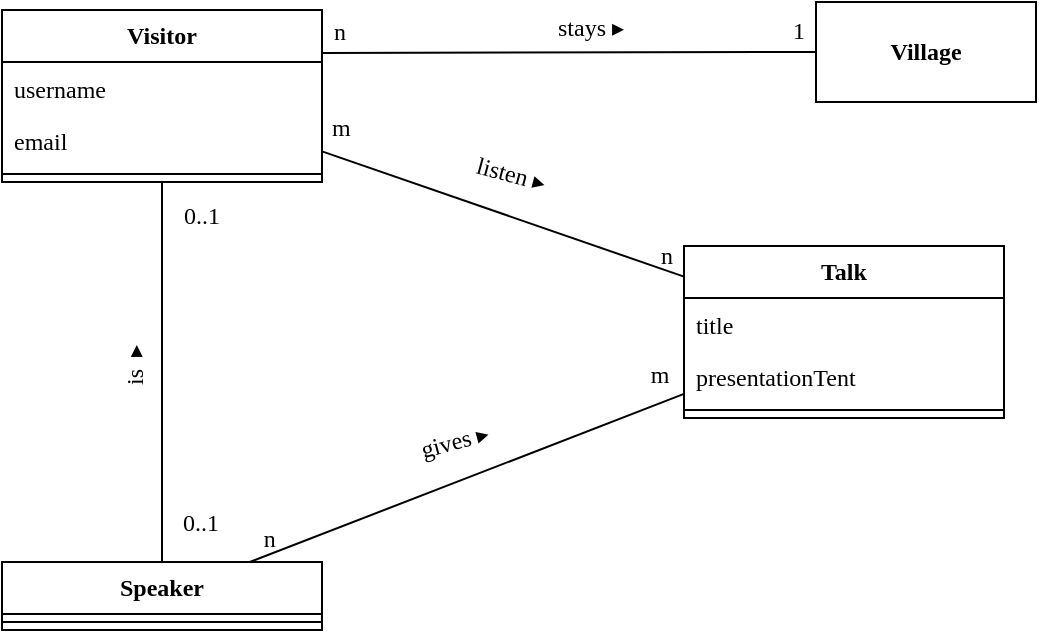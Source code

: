 <mxfile>
    <diagram name="Seite-1" id="QO9KAuK3zNRN8iRBK13s">
        <mxGraphModel dx="1211" dy="1161" grid="1" gridSize="10" guides="1" tooltips="1" connect="1" arrows="1" fold="1" page="1" pageScale="1" pageWidth="827" pageHeight="1169" background="none" math="0" shadow="0">
            <root>
                <mxCell id="0"/>
                <mxCell id="1" parent="0"/>
                <mxCell id="XK_1mUnUZYdTtM7K7kH5-1" value="Speaker" style="swimlane;fontStyle=1;align=center;verticalAlign=middle;childLayout=stackLayout;horizontal=1;startSize=26;horizontalStack=0;resizeParent=1;resizeParentMax=0;resizeLast=0;collapsible=1;marginBottom=0;whiteSpace=wrap;html=1;fontFamily=Alegreya Sans;fontSource=https%3A%2F%2Ffonts.googleapis.com%2Fcss%3Ffamily%3DAlegreya%2BSans;" parent="1" vertex="1">
                    <mxGeometry x="73" y="370" width="160" height="34" as="geometry">
                        <mxRectangle x="70" y="360" width="70" height="30" as="alternateBounds"/>
                    </mxGeometry>
                </mxCell>
                <mxCell id="XK_1mUnUZYdTtM7K7kH5-3" value="" style="line;strokeWidth=1;fillColor=none;align=left;verticalAlign=middle;spacingTop=-1;spacingLeft=3;spacingRight=3;rotatable=0;labelPosition=right;points=[];portConstraint=eastwest;strokeColor=inherit;" parent="XK_1mUnUZYdTtM7K7kH5-1" vertex="1">
                    <mxGeometry y="26" width="160" height="8" as="geometry"/>
                </mxCell>
                <mxCell id="XK_1mUnUZYdTtM7K7kH5-5" value="Visitor" style="swimlane;fontStyle=1;align=center;verticalAlign=middle;childLayout=stackLayout;horizontal=1;startSize=26;horizontalStack=0;resizeParent=1;resizeParentMax=0;resizeLast=0;collapsible=1;marginBottom=0;whiteSpace=wrap;html=1;fontFamily=Alegreya Sans;fontSource=https%3A%2F%2Ffonts.googleapis.com%2Fcss%3Ffamily%3DAlegreya%2BSans;" parent="1" vertex="1">
                    <mxGeometry x="73" y="94" width="160" height="86" as="geometry">
                        <mxRectangle x="73" y="94" width="80" height="30" as="alternateBounds"/>
                    </mxGeometry>
                </mxCell>
                <mxCell id="XK_1mUnUZYdTtM7K7kH5-6" value="username" style="text;strokeColor=none;fillColor=none;align=left;verticalAlign=top;spacingLeft=4;spacingRight=4;overflow=hidden;rotatable=0;points=[[0,0.5],[1,0.5]];portConstraint=eastwest;whiteSpace=wrap;html=1;fontFamily=Alegreya;fontSource=https%3A%2F%2Ffonts.googleapis.com%2Fcss%3Ffamily%3DAlegreya;" parent="XK_1mUnUZYdTtM7K7kH5-5" vertex="1">
                    <mxGeometry y="26" width="160" height="26" as="geometry"/>
                </mxCell>
                <mxCell id="XK_1mUnUZYdTtM7K7kH5-12" value="email" style="text;strokeColor=none;fillColor=none;align=left;verticalAlign=top;spacingLeft=4;spacingRight=4;overflow=hidden;rotatable=0;points=[[0,0.5],[1,0.5]];portConstraint=eastwest;whiteSpace=wrap;html=1;fontFamily=Alegreya;fontSource=https%3A%2F%2Ffonts.googleapis.com%2Fcss%3Ffamily%3DAlegreya;" parent="XK_1mUnUZYdTtM7K7kH5-5" vertex="1">
                    <mxGeometry y="52" width="160" height="26" as="geometry"/>
                </mxCell>
                <mxCell id="XK_1mUnUZYdTtM7K7kH5-7" value="" style="line;strokeWidth=1;fillColor=none;align=left;verticalAlign=middle;spacingTop=-1;spacingLeft=3;spacingRight=3;rotatable=0;labelPosition=right;points=[];portConstraint=eastwest;strokeColor=inherit;" parent="XK_1mUnUZYdTtM7K7kH5-5" vertex="1">
                    <mxGeometry y="78" width="160" height="8" as="geometry"/>
                </mxCell>
                <mxCell id="XK_1mUnUZYdTtM7K7kH5-10" value="Village" style="html=1;whiteSpace=wrap;fontFamily=Alegreya Sans;fontSource=https%3A%2F%2Ffonts.googleapis.com%2Fcss%3Ffamily%3DAlegreya%2BSans;fontStyle=1;" parent="1" vertex="1">
                    <mxGeometry x="480" y="90" width="110" height="50" as="geometry"/>
                </mxCell>
                <mxCell id="XK_1mUnUZYdTtM7K7kH5-14" value="Talk" style="swimlane;fontStyle=1;align=center;verticalAlign=middle;childLayout=stackLayout;horizontal=1;startSize=26;horizontalStack=0;resizeParent=1;resizeParentMax=0;resizeLast=0;collapsible=1;marginBottom=0;whiteSpace=wrap;html=1;fontFamily=Alegreya Sans;fontSource=https%3A%2F%2Ffonts.googleapis.com%2Fcss%3Ffamily%3DAlegreya%2BSans;" parent="1" vertex="1">
                    <mxGeometry x="414" y="212" width="160" height="86" as="geometry">
                        <mxRectangle x="364" y="113" width="80" height="30" as="alternateBounds"/>
                    </mxGeometry>
                </mxCell>
                <mxCell id="XK_1mUnUZYdTtM7K7kH5-15" value="title" style="text;strokeColor=none;fillColor=none;align=left;verticalAlign=top;spacingLeft=4;spacingRight=4;overflow=hidden;rotatable=0;points=[[0,0.5],[1,0.5]];portConstraint=eastwest;whiteSpace=wrap;html=1;fontFamily=Alegreya;fontSource=https%3A%2F%2Ffonts.googleapis.com%2Fcss%3Ffamily%3DAlegreya;" parent="XK_1mUnUZYdTtM7K7kH5-14" vertex="1">
                    <mxGeometry y="26" width="160" height="26" as="geometry"/>
                </mxCell>
                <mxCell id="XK_1mUnUZYdTtM7K7kH5-49" value="presentationTent" style="text;strokeColor=none;fillColor=none;align=left;verticalAlign=top;spacingLeft=4;spacingRight=4;overflow=hidden;rotatable=0;points=[[0,0.5],[1,0.5]];portConstraint=eastwest;whiteSpace=wrap;html=1;fontFamily=Alegreya;fontSource=https%3A%2F%2Ffonts.googleapis.com%2Fcss%3Ffamily%3DAlegreya;" parent="XK_1mUnUZYdTtM7K7kH5-14" vertex="1">
                    <mxGeometry y="52" width="160" height="26" as="geometry"/>
                </mxCell>
                <mxCell id="XK_1mUnUZYdTtM7K7kH5-18" value="" style="line;strokeWidth=1;fillColor=none;align=left;verticalAlign=middle;spacingTop=-1;spacingLeft=3;spacingRight=3;rotatable=0;labelPosition=right;points=[];portConstraint=eastwest;strokeColor=inherit;" parent="XK_1mUnUZYdTtM7K7kH5-14" vertex="1">
                    <mxGeometry y="78" width="160" height="8" as="geometry"/>
                </mxCell>
                <mxCell id="2" value="" style="endArrow=none;shadow=0;strokeWidth=1;rounded=0;endFill=0;elbow=vertical;" parent="1" source="XK_1mUnUZYdTtM7K7kH5-5" target="XK_1mUnUZYdTtM7K7kH5-14" edge="1">
                    <mxGeometry x="0.5" y="41" relative="1" as="geometry">
                        <mxPoint x="240" y="81" as="sourcePoint"/>
                        <mxPoint x="440" y="81" as="targetPoint"/>
                        <mxPoint x="-40" y="32" as="offset"/>
                    </mxGeometry>
                </mxCell>
                <mxCell id="3" value="m" style="resizable=0;align=left;verticalAlign=bottom;labelBackgroundColor=none;fontSize=12;fontFamily=Alegreya;spacingBottom=2;" parent="2" connectable="0" vertex="1">
                    <mxGeometry x="-1" relative="1" as="geometry">
                        <mxPoint x="3" y="-1" as="offset"/>
                    </mxGeometry>
                </mxCell>
                <mxCell id="4" value="n" style="resizable=0;align=right;verticalAlign=bottom;labelBackgroundColor=none;fontSize=12;fontFamily=Alegreya;spacingBottom=2;" parent="2" connectable="0" vertex="1">
                    <mxGeometry x="1" relative="1" as="geometry">
                        <mxPoint x="-4" as="offset"/>
                    </mxGeometry>
                </mxCell>
                <mxCell id="5" value="listen&amp;nbsp;&lt;span style=&quot;text-align: left;&quot;&gt;▸&lt;/span&gt;" style="text;html=1;resizable=0;points=[];;align=center;verticalAlign=middle;labelBackgroundColor=none;rounded=0;shadow=0;strokeWidth=1;fontSize=12;fontFamily=Alegreya;rotation=15;" parent="2" vertex="1" connectable="0">
                    <mxGeometry relative="1" as="geometry">
                        <mxPoint x="3" y="-20" as="offset"/>
                    </mxGeometry>
                </mxCell>
                <mxCell id="10" value="" style="endArrow=none;shadow=0;strokeWidth=1;rounded=0;endFill=0;elbow=vertical;" parent="1" source="XK_1mUnUZYdTtM7K7kH5-1" target="XK_1mUnUZYdTtM7K7kH5-14" edge="1">
                    <mxGeometry x="0.5" y="41" relative="1" as="geometry">
                        <mxPoint x="240" y="394.66" as="sourcePoint"/>
                        <mxPoint x="440" y="400" as="targetPoint"/>
                        <mxPoint x="-40" y="32" as="offset"/>
                    </mxGeometry>
                </mxCell>
                <mxCell id="11" value="n" style="resizable=0;align=left;verticalAlign=bottom;labelBackgroundColor=none;fontSize=12;fontFamily=Alegreya;spacingBottom=2;" parent="10" connectable="0" vertex="1">
                    <mxGeometry x="-1" relative="1" as="geometry">
                        <mxPoint x="5" y="-1" as="offset"/>
                    </mxGeometry>
                </mxCell>
                <mxCell id="12" value="m" style="resizable=0;align=right;verticalAlign=bottom;labelBackgroundColor=none;fontSize=12;fontFamily=Alegreya;spacingBottom=2;" parent="10" connectable="0" vertex="1">
                    <mxGeometry x="1" relative="1" as="geometry">
                        <mxPoint x="-6" y="1" as="offset"/>
                    </mxGeometry>
                </mxCell>
                <mxCell id="13" value="gives&amp;nbsp;&lt;span style=&quot;text-align: left;&quot;&gt;▸&lt;/span&gt;" style="text;html=1;resizable=0;points=[];;align=center;verticalAlign=middle;labelBackgroundColor=none;rounded=0;shadow=0;strokeWidth=1;fontSize=12;fontFamily=Alegreya;rotation=-15;" parent="10" vertex="1" connectable="0">
                    <mxGeometry relative="1" as="geometry">
                        <mxPoint x="-7" y="-18" as="offset"/>
                    </mxGeometry>
                </mxCell>
                <mxCell id="14" value="" style="endArrow=none;shadow=0;strokeWidth=1;rounded=0;endFill=0;elbow=vertical;exitX=0.5;exitY=1;exitDx=0;exitDy=0;entryX=0.5;entryY=0;entryDx=0;entryDy=0;" parent="1" source="XK_1mUnUZYdTtM7K7kH5-5" target="XK_1mUnUZYdTtM7K7kH5-1" edge="1">
                    <mxGeometry x="0.5" y="41" relative="1" as="geometry">
                        <mxPoint x="203" y="263" as="sourcePoint"/>
                        <mxPoint x="203" y="334" as="targetPoint"/>
                        <mxPoint x="-40" y="32" as="offset"/>
                    </mxGeometry>
                </mxCell>
                <mxCell id="15" value="0..1" style="resizable=0;align=left;verticalAlign=bottom;labelBackgroundColor=none;fontSize=12;fontFamily=Alegreya;spacingBottom=2;" parent="14" connectable="0" vertex="1">
                    <mxGeometry x="-0.7" relative="1" as="geometry">
                        <mxPoint x="9" y="-1" as="offset"/>
                    </mxGeometry>
                </mxCell>
                <mxCell id="16" value="0..1" style="resizable=0;align=right;verticalAlign=bottom;labelBackgroundColor=none;fontSize=12;fontFamily=Alegreya;spacingBottom=2;" parent="14" connectable="0" vertex="1">
                    <mxGeometry relative="1" as="geometry">
                        <mxPoint x="30" y="86" as="offset"/>
                    </mxGeometry>
                </mxCell>
                <mxCell id="17" value="is&amp;nbsp;&amp;nbsp;&lt;span style=&quot;border-color: var(--border-color); text-align: left;&quot;&gt;▸&lt;/span&gt;" style="text;html=1;resizable=0;points=[];;align=center;verticalAlign=middle;labelBackgroundColor=none;rounded=0;shadow=0;strokeWidth=1;fontSize=12;fontFamily=Alegreya;rotation=-90;" parent="14" vertex="1" connectable="0">
                    <mxGeometry relative="1" as="geometry">
                        <mxPoint x="-14" y="-3" as="offset"/>
                    </mxGeometry>
                </mxCell>
                <mxCell id="22" value="" style="endArrow=none;shadow=0;strokeWidth=1;rounded=0;endFill=0;elbow=vertical;exitX=1;exitY=0.25;exitDx=0;exitDy=0;entryX=0;entryY=0.5;entryDx=0;entryDy=0;" parent="1" source="XK_1mUnUZYdTtM7K7kH5-5" target="XK_1mUnUZYdTtM7K7kH5-10" edge="1">
                    <mxGeometry x="0.5" y="41" relative="1" as="geometry">
                        <mxPoint x="225" y="326" as="sourcePoint"/>
                        <mxPoint x="425" y="326" as="targetPoint"/>
                        <mxPoint x="-40" y="32" as="offset"/>
                    </mxGeometry>
                </mxCell>
                <mxCell id="23" value="n" style="resizable=0;align=left;verticalAlign=bottom;labelBackgroundColor=none;fontSize=12;fontFamily=Alegreya;spacingBottom=2;" parent="22" connectable="0" vertex="1">
                    <mxGeometry x="-1" relative="1" as="geometry">
                        <mxPoint x="4" as="offset"/>
                    </mxGeometry>
                </mxCell>
                <mxCell id="24" value="1" style="resizable=0;align=right;verticalAlign=bottom;labelBackgroundColor=none;fontSize=12;fontFamily=Alegreya;spacingBottom=2;" parent="22" connectable="0" vertex="1">
                    <mxGeometry x="1" relative="1" as="geometry">
                        <mxPoint x="-4" as="offset"/>
                    </mxGeometry>
                </mxCell>
                <mxCell id="25" value="stays&amp;nbsp;&lt;span style=&quot;text-align: left;&quot;&gt;▸&lt;/span&gt;" style="text;html=1;resizable=0;points=[];;align=center;verticalAlign=middle;labelBackgroundColor=none;rounded=0;shadow=0;strokeWidth=1;fontSize=12;fontFamily=Alegreya;rotation=0;" parent="22" vertex="1" connectable="0">
                    <mxGeometry relative="1" as="geometry">
                        <mxPoint x="10" y="-13" as="offset"/>
                    </mxGeometry>
                </mxCell>
            </root>
        </mxGraphModel>
    </diagram>
</mxfile>

